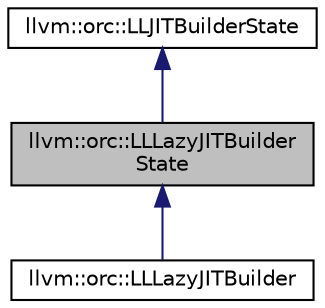 digraph "llvm::orc::LLLazyJITBuilderState"
{
 // LATEX_PDF_SIZE
  bgcolor="transparent";
  edge [fontname="Helvetica",fontsize="10",labelfontname="Helvetica",labelfontsize="10"];
  node [fontname="Helvetica",fontsize="10",shape="box"];
  Node1 [label="llvm::orc::LLLazyJITBuilder\lState",height=0.2,width=0.4,color="black", fillcolor="grey75", style="filled", fontcolor="black",tooltip=" "];
  Node2 -> Node1 [dir="back",color="midnightblue",fontsize="10",style="solid",fontname="Helvetica"];
  Node2 [label="llvm::orc::LLJITBuilderState",height=0.2,width=0.4,color="black",URL="$classllvm_1_1orc_1_1LLJITBuilderState.html",tooltip=" "];
  Node1 -> Node3 [dir="back",color="midnightblue",fontsize="10",style="solid",fontname="Helvetica"];
  Node3 [label="llvm::orc::LLLazyJITBuilder",height=0.2,width=0.4,color="black",URL="$classllvm_1_1orc_1_1LLLazyJITBuilder.html",tooltip="Constructs LLLazyJIT instances."];
}
